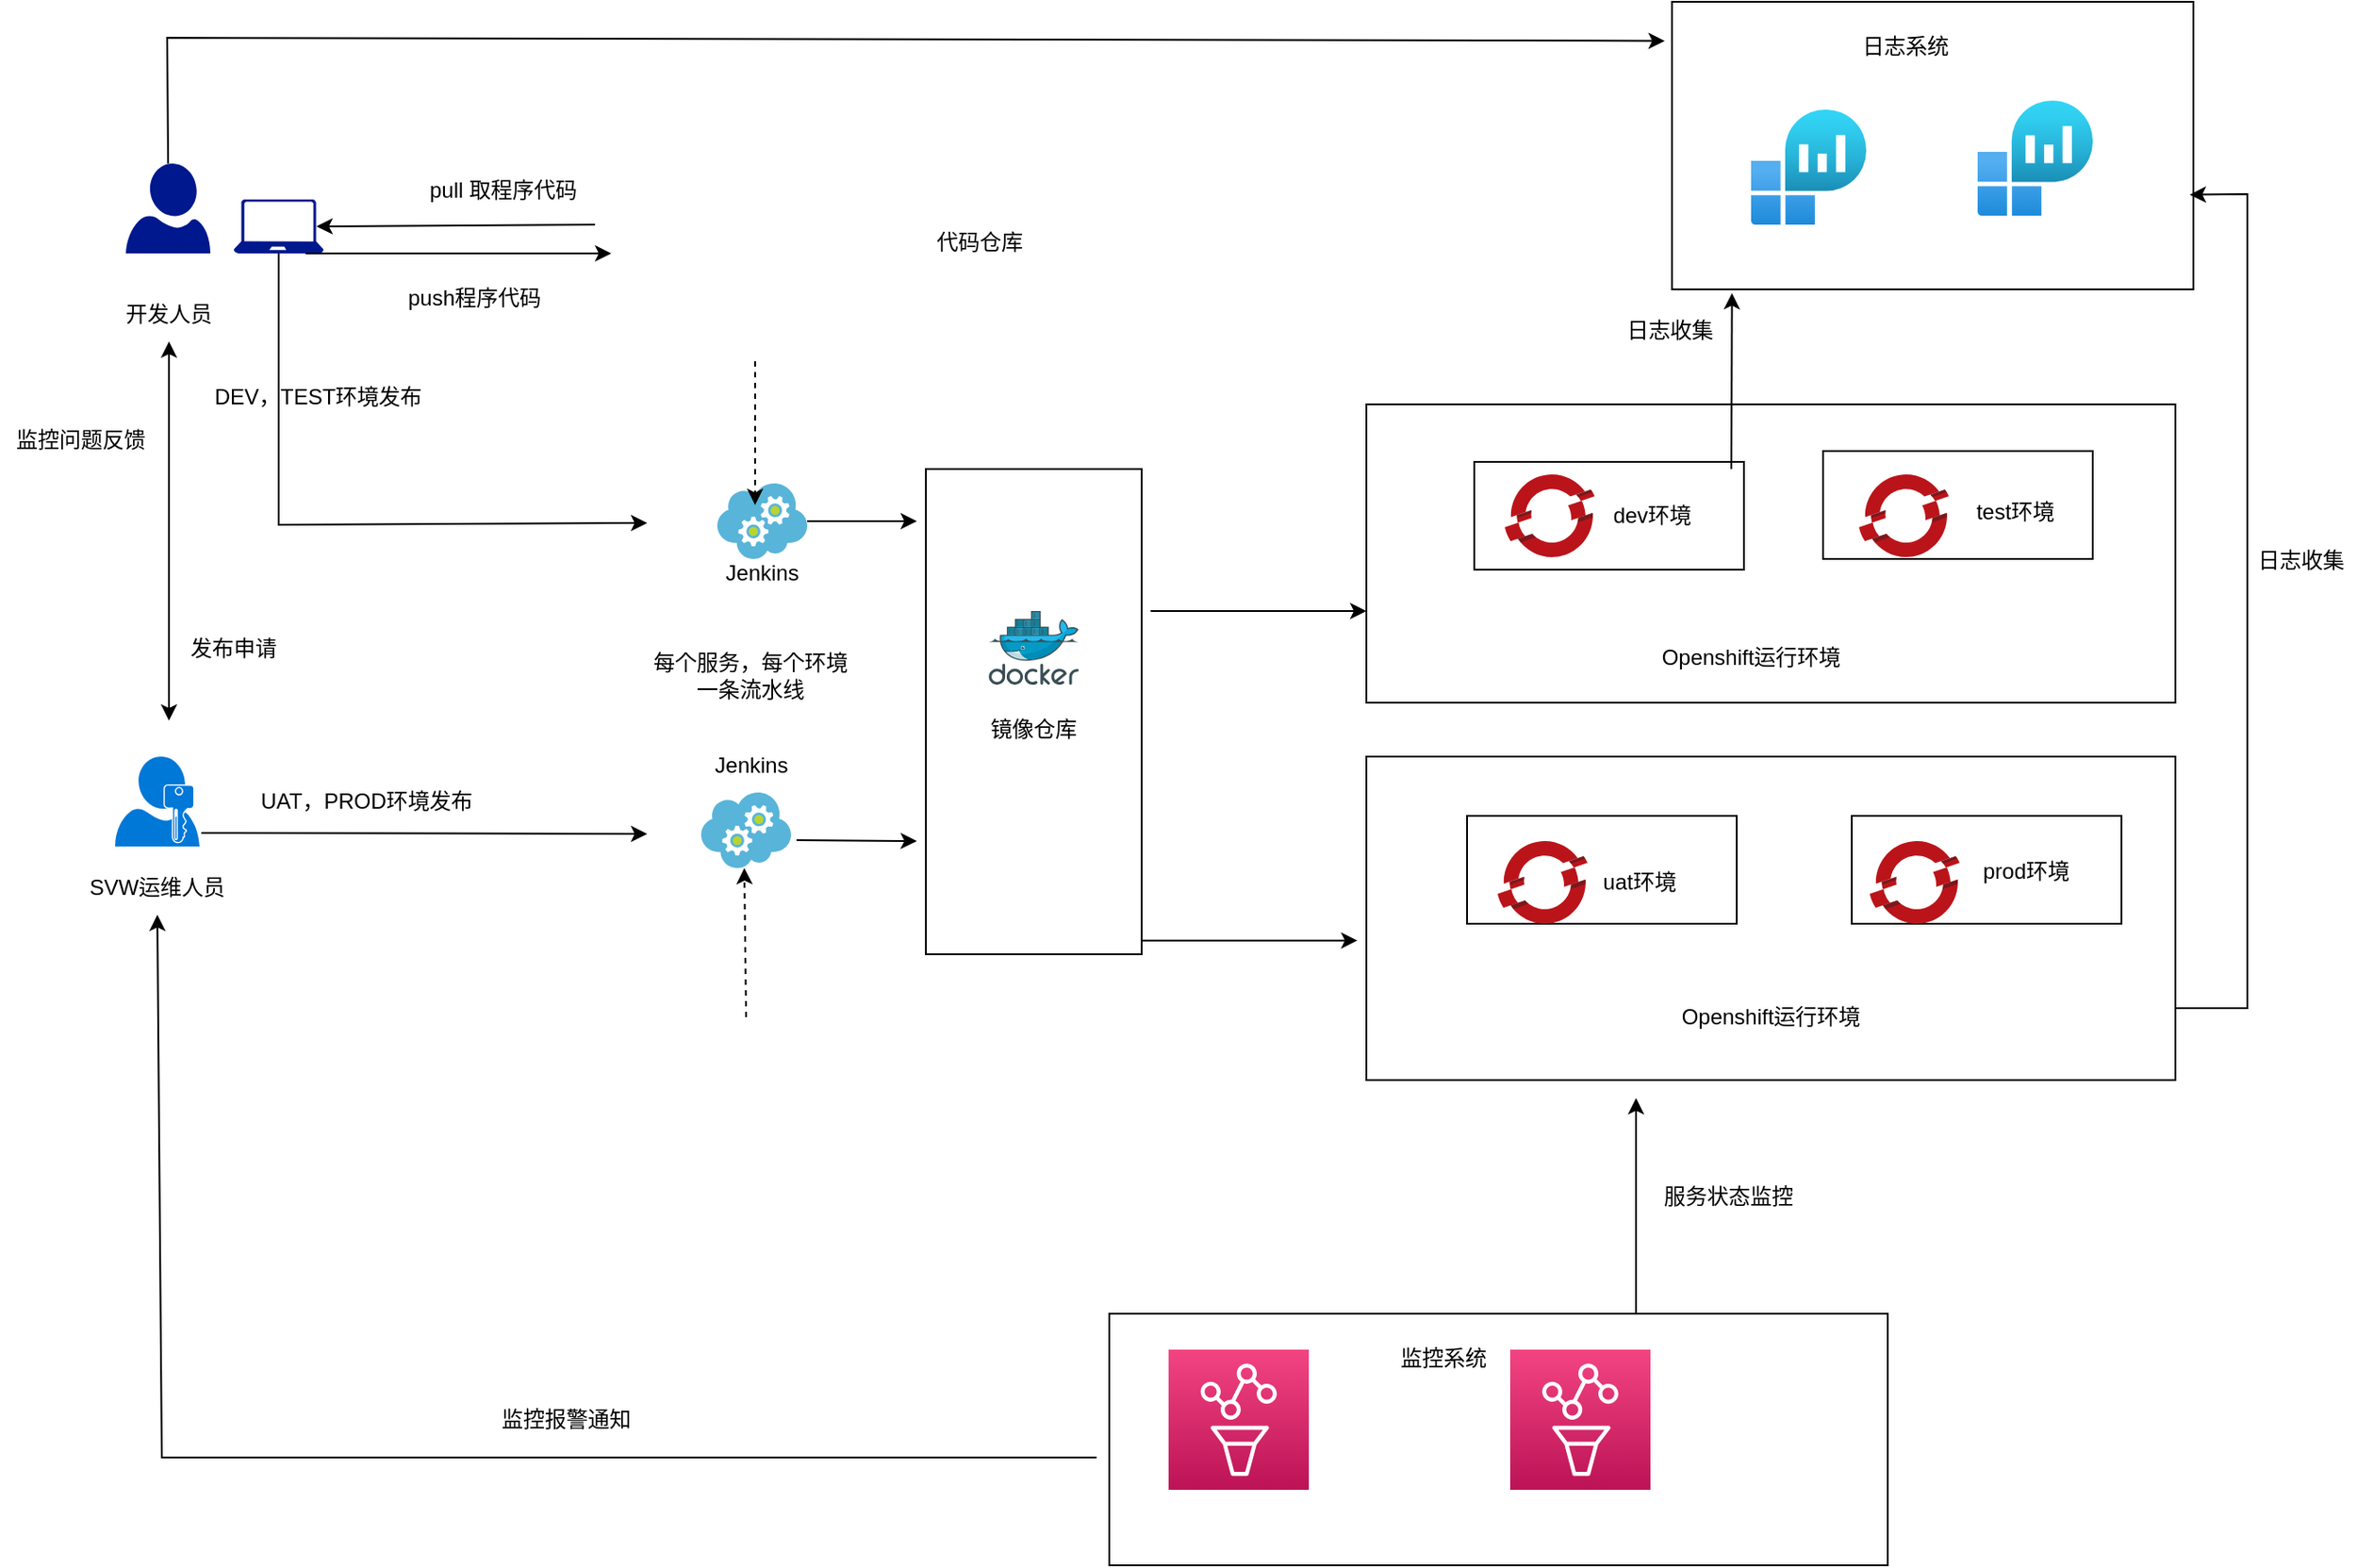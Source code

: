 <mxfile version="21.0.8" type="github">
  <diagram name="第 1 页" id="PdXPiOAoYcO0i1RdsqXi">
    <mxGraphModel dx="1272" dy="712" grid="1" gridSize="10" guides="1" tooltips="1" connect="1" arrows="1" fold="1" page="1" pageScale="1" pageWidth="827" pageHeight="1169" math="0" shadow="0">
      <root>
        <mxCell id="0" />
        <mxCell id="1" parent="0" />
        <mxCell id="vdpzPohevGCHTZ9PX8rA-117" value="" style="rounded=0;whiteSpace=wrap;html=1;" vertex="1" parent="1">
          <mxGeometry x="707" y="750" width="433" height="140" as="geometry" />
        </mxCell>
        <mxCell id="vdpzPohevGCHTZ9PX8rA-80" value="" style="rounded=0;whiteSpace=wrap;html=1;" vertex="1" parent="1">
          <mxGeometry x="1020" y="20" width="290" height="160" as="geometry" />
        </mxCell>
        <mxCell id="vdpzPohevGCHTZ9PX8rA-27" value="" style="rounded=0;whiteSpace=wrap;html=1;" vertex="1" parent="1">
          <mxGeometry x="850" y="440" width="450" height="180" as="geometry" />
        </mxCell>
        <mxCell id="vdpzPohevGCHTZ9PX8rA-70" value="" style="rounded=0;whiteSpace=wrap;html=1;" vertex="1" parent="1">
          <mxGeometry x="906" y="473" width="150" height="60" as="geometry" />
        </mxCell>
        <mxCell id="vdpzPohevGCHTZ9PX8rA-69" value="" style="rounded=0;whiteSpace=wrap;html=1;" vertex="1" parent="1">
          <mxGeometry x="1120" y="473" width="150" height="60" as="geometry" />
        </mxCell>
        <mxCell id="vdpzPohevGCHTZ9PX8rA-20" value="" style="rounded=0;whiteSpace=wrap;html=1;" vertex="1" parent="1">
          <mxGeometry x="850" y="244" width="450" height="166" as="geometry" />
        </mxCell>
        <mxCell id="vdpzPohevGCHTZ9PX8rA-68" value="" style="rounded=0;whiteSpace=wrap;html=1;" vertex="1" parent="1">
          <mxGeometry x="1104" y="270" width="150" height="60" as="geometry" />
        </mxCell>
        <mxCell id="vdpzPohevGCHTZ9PX8rA-67" value="" style="rounded=0;whiteSpace=wrap;html=1;" vertex="1" parent="1">
          <mxGeometry x="910" y="276" width="150" height="60" as="geometry" />
        </mxCell>
        <mxCell id="vdpzPohevGCHTZ9PX8rA-57" value="" style="rounded=0;whiteSpace=wrap;html=1;" vertex="1" parent="1">
          <mxGeometry x="605" y="280" width="120" height="270" as="geometry" />
        </mxCell>
        <mxCell id="vdpzPohevGCHTZ9PX8rA-1" value="" style="sketch=0;aspect=fixed;pointerEvents=1;shadow=0;dashed=0;html=1;strokeColor=none;labelPosition=center;verticalLabelPosition=bottom;verticalAlign=top;align=center;fillColor=#00188D;shape=mxgraph.azure.user" vertex="1" parent="1">
          <mxGeometry x="160" y="110" width="47" height="50" as="geometry" />
        </mxCell>
        <mxCell id="vdpzPohevGCHTZ9PX8rA-2" value="" style="sketch=0;aspect=fixed;pointerEvents=1;shadow=0;dashed=0;html=1;strokeColor=none;labelPosition=center;verticalLabelPosition=bottom;verticalAlign=top;align=center;shape=mxgraph.mscae.enterprise.user_permissions;fillColor=#0078D7;" vertex="1" parent="1">
          <mxGeometry x="154" y="440" width="47" height="50" as="geometry" />
        </mxCell>
        <mxCell id="vdpzPohevGCHTZ9PX8rA-3" value="" style="sketch=0;aspect=fixed;pointerEvents=1;shadow=0;dashed=0;html=1;strokeColor=none;labelPosition=center;verticalLabelPosition=bottom;verticalAlign=top;align=center;fillColor=#00188D;shape=mxgraph.azure.laptop" vertex="1" parent="1">
          <mxGeometry x="220" y="130" width="50" height="30" as="geometry" />
        </mxCell>
        <mxCell id="vdpzPohevGCHTZ9PX8rA-6" value="" style="endArrow=classic;html=1;rounded=0;entryX=0.92;entryY=0.5;entryDx=0;entryDy=0;entryPerimeter=0;exitX=0.925;exitY=1.133;exitDx=0;exitDy=0;exitPerimeter=0;" edge="1" parent="1" source="vdpzPohevGCHTZ9PX8rA-9" target="vdpzPohevGCHTZ9PX8rA-3">
          <mxGeometry width="50" height="50" relative="1" as="geometry">
            <mxPoint x="560" y="145" as="sourcePoint" />
            <mxPoint x="370" y="110" as="targetPoint" />
          </mxGeometry>
        </mxCell>
        <mxCell id="vdpzPohevGCHTZ9PX8rA-7" value="" style="shape=image;html=1;verticalAlign=top;verticalLabelPosition=bottom;labelBackgroundColor=#ffffff;imageAspect=0;aspect=fixed;image=https://cdn4.iconfinder.com/data/icons/socialcones/508/Gitlab-128.png;imageBackground=default;fillStyle=auto;" vertex="1" parent="1">
          <mxGeometry x="450" y="90" width="128" height="128" as="geometry" />
        </mxCell>
        <mxCell id="vdpzPohevGCHTZ9PX8rA-8" value="" style="image;sketch=0;aspect=fixed;html=1;points=[];align=center;fontSize=12;image=img/lib/mscae/Cloud_Services_Classic.svg;" vertex="1" parent="1">
          <mxGeometry x="489" y="288" width="50" height="42" as="geometry" />
        </mxCell>
        <mxCell id="vdpzPohevGCHTZ9PX8rA-9" value="pull 取程序代码" style="text;html=1;strokeColor=none;fillColor=none;align=center;verticalAlign=middle;whiteSpace=wrap;rounded=0;" vertex="1" parent="1">
          <mxGeometry x="310" y="110" width="120" height="30" as="geometry" />
        </mxCell>
        <mxCell id="vdpzPohevGCHTZ9PX8rA-10" value="开发人员" style="text;html=1;strokeColor=none;fillColor=none;align=center;verticalAlign=middle;whiteSpace=wrap;rounded=0;" vertex="1" parent="1">
          <mxGeometry x="154" y="179" width="60" height="30" as="geometry" />
        </mxCell>
        <mxCell id="vdpzPohevGCHTZ9PX8rA-11" value="" style="endArrow=classic;html=1;rounded=0;entryX=0.75;entryY=0;entryDx=0;entryDy=0;" edge="1" parent="1">
          <mxGeometry width="50" height="50" relative="1" as="geometry">
            <mxPoint x="260" y="160" as="sourcePoint" />
            <mxPoint x="430" y="160" as="targetPoint" />
          </mxGeometry>
        </mxCell>
        <mxCell id="vdpzPohevGCHTZ9PX8rA-14" value="DEV，TEST环境发布" style="text;html=1;strokeColor=none;fillColor=none;align=center;verticalAlign=middle;whiteSpace=wrap;rounded=0;" vertex="1" parent="1">
          <mxGeometry x="207" y="225" width="120" height="30" as="geometry" />
        </mxCell>
        <mxCell id="vdpzPohevGCHTZ9PX8rA-16" value="" style="endArrow=classic;html=1;rounded=0;exitX=0.5;exitY=1;exitDx=0;exitDy=0;exitPerimeter=0;" edge="1" parent="1" source="vdpzPohevGCHTZ9PX8rA-3">
          <mxGeometry width="50" height="50" relative="1" as="geometry">
            <mxPoint x="230" y="160" as="sourcePoint" />
            <mxPoint x="450" y="310" as="targetPoint" />
            <Array as="points">
              <mxPoint x="245" y="311" />
            </Array>
          </mxGeometry>
        </mxCell>
        <mxCell id="vdpzPohevGCHTZ9PX8rA-17" value="" style="endArrow=classic;html=1;rounded=0;dashed=1;entryX=0.42;entryY=0.286;entryDx=0;entryDy=0;entryPerimeter=0;" edge="1" parent="1" target="vdpzPohevGCHTZ9PX8rA-8">
          <mxGeometry width="50" height="50" relative="1" as="geometry">
            <mxPoint x="510" y="220" as="sourcePoint" />
            <mxPoint x="420" y="310" as="targetPoint" />
          </mxGeometry>
        </mxCell>
        <mxCell id="vdpzPohevGCHTZ9PX8rA-18" value="" style="image;sketch=0;aspect=fixed;html=1;points=[];align=center;fontSize=12;image=img/lib/mscae/OpenShift.svg;" vertex="1" parent="1">
          <mxGeometry x="927" y="283" width="50" height="46" as="geometry" />
        </mxCell>
        <mxCell id="vdpzPohevGCHTZ9PX8rA-19" value="" style="endArrow=classic;html=1;rounded=0;" edge="1" parent="1" source="vdpzPohevGCHTZ9PX8rA-8">
          <mxGeometry width="50" height="50" relative="1" as="geometry">
            <mxPoint x="420" y="310" as="sourcePoint" />
            <mxPoint x="600" y="309" as="targetPoint" />
          </mxGeometry>
        </mxCell>
        <mxCell id="vdpzPohevGCHTZ9PX8rA-21" value="dev环境" style="text;html=1;strokeColor=none;fillColor=none;align=center;verticalAlign=middle;whiteSpace=wrap;rounded=0;" vertex="1" parent="1">
          <mxGeometry x="979" y="291" width="60" height="30" as="geometry" />
        </mxCell>
        <mxCell id="vdpzPohevGCHTZ9PX8rA-22" value="" style="image;sketch=0;aspect=fixed;html=1;points=[];align=center;fontSize=12;image=img/lib/mscae/OpenShift.svg;" vertex="1" parent="1">
          <mxGeometry x="1124" y="283" width="50" height="46" as="geometry" />
        </mxCell>
        <mxCell id="vdpzPohevGCHTZ9PX8rA-23" value="test环境" style="text;html=1;strokeColor=none;fillColor=none;align=center;verticalAlign=middle;whiteSpace=wrap;rounded=0;" vertex="1" parent="1">
          <mxGeometry x="1181" y="289" width="60" height="30" as="geometry" />
        </mxCell>
        <mxCell id="vdpzPohevGCHTZ9PX8rA-24" value="" style="image;sketch=0;aspect=fixed;html=1;points=[];align=center;fontSize=12;image=img/lib/mscae/OpenShift.svg;" vertex="1" parent="1">
          <mxGeometry x="923" y="487" width="50" height="46" as="geometry" />
        </mxCell>
        <mxCell id="vdpzPohevGCHTZ9PX8rA-25" value="uat环境" style="text;html=1;strokeColor=none;fillColor=none;align=center;verticalAlign=middle;whiteSpace=wrap;rounded=0;" vertex="1" parent="1">
          <mxGeometry x="972" y="494" width="60" height="32" as="geometry" />
        </mxCell>
        <mxCell id="vdpzPohevGCHTZ9PX8rA-28" value="" style="image;sketch=0;aspect=fixed;html=1;points=[];align=center;fontSize=12;image=img/lib/mscae/OpenShift.svg;" vertex="1" parent="1">
          <mxGeometry x="1130" y="487" width="50" height="46" as="geometry" />
        </mxCell>
        <mxCell id="vdpzPohevGCHTZ9PX8rA-29" value="prod环境" style="text;html=1;strokeColor=none;fillColor=none;align=center;verticalAlign=middle;whiteSpace=wrap;rounded=0;" vertex="1" parent="1">
          <mxGeometry x="1182" y="489" width="70" height="30" as="geometry" />
        </mxCell>
        <mxCell id="vdpzPohevGCHTZ9PX8rA-30" value="SVW运维人员" style="text;html=1;strokeColor=none;fillColor=none;align=center;verticalAlign=middle;whiteSpace=wrap;rounded=0;" vertex="1" parent="1">
          <mxGeometry x="136.25" y="498" width="82.5" height="30" as="geometry" />
        </mxCell>
        <mxCell id="vdpzPohevGCHTZ9PX8rA-32" value="" style="image;sketch=0;aspect=fixed;html=1;points=[];align=center;fontSize=12;image=img/lib/mscae/Docker.svg;" vertex="1" parent="1">
          <mxGeometry x="640" y="359" width="50" height="41" as="geometry" />
        </mxCell>
        <mxCell id="vdpzPohevGCHTZ9PX8rA-38" value="" style="endArrow=classic;html=1;rounded=0;exitX=1.021;exitY=0.85;exitDx=0;exitDy=0;exitPerimeter=0;" edge="1" parent="1" source="vdpzPohevGCHTZ9PX8rA-2">
          <mxGeometry width="50" height="50" relative="1" as="geometry">
            <mxPoint x="200" y="490" as="sourcePoint" />
            <mxPoint x="450" y="483" as="targetPoint" />
            <Array as="points" />
          </mxGeometry>
        </mxCell>
        <mxCell id="vdpzPohevGCHTZ9PX8rA-37" value="" style="image;sketch=0;aspect=fixed;html=1;points=[];align=center;fontSize=12;image=img/lib/mscae/Cloud_Services_Classic.svg;" vertex="1" parent="1">
          <mxGeometry x="480" y="460" width="50" height="42" as="geometry" />
        </mxCell>
        <mxCell id="vdpzPohevGCHTZ9PX8rA-39" value="" style="endArrow=classic;html=1;rounded=0;exitX=1.06;exitY=0.631;exitDx=0;exitDy=0;exitPerimeter=0;" edge="1" parent="1" source="vdpzPohevGCHTZ9PX8rA-37">
          <mxGeometry width="50" height="50" relative="1" as="geometry">
            <mxPoint x="530" y="480" as="sourcePoint" />
            <mxPoint x="600" y="487" as="targetPoint" />
          </mxGeometry>
        </mxCell>
        <mxCell id="vdpzPohevGCHTZ9PX8rA-41" value="UAT，PROD环境发布" style="text;html=1;strokeColor=none;fillColor=none;align=center;verticalAlign=middle;whiteSpace=wrap;rounded=0;" vertex="1" parent="1">
          <mxGeometry x="234" y="450" width="120" height="30" as="geometry" />
        </mxCell>
        <mxCell id="vdpzPohevGCHTZ9PX8rA-42" value="" style="shape=image;html=1;verticalAlign=top;verticalLabelPosition=bottom;labelBackgroundColor=#ffffff;imageAspect=0;aspect=fixed;image=https://cdn4.iconfinder.com/data/icons/socialcones/508/Gitlab-128.png" vertex="1" parent="1">
          <mxGeometry x="441" y="585" width="128" height="128" as="geometry" />
        </mxCell>
        <mxCell id="vdpzPohevGCHTZ9PX8rA-46" value="每个服务，每个环境一条流水线" style="text;html=1;strokeColor=none;fillColor=none;align=center;verticalAlign=middle;whiteSpace=wrap;rounded=0;" vertex="1" parent="1">
          <mxGeometry x="450" y="380" width="115" height="30" as="geometry" />
        </mxCell>
        <mxCell id="vdpzPohevGCHTZ9PX8rA-50" value="Jenkins" style="text;html=1;strokeColor=none;fillColor=none;align=center;verticalAlign=middle;whiteSpace=wrap;rounded=0;" vertex="1" parent="1">
          <mxGeometry x="484" y="323" width="60" height="30" as="geometry" />
        </mxCell>
        <mxCell id="vdpzPohevGCHTZ9PX8rA-56" value="镜像仓库" style="text;html=1;strokeColor=none;fillColor=none;align=center;verticalAlign=middle;whiteSpace=wrap;rounded=0;" vertex="1" parent="1">
          <mxGeometry x="635" y="410" width="60" height="30" as="geometry" />
        </mxCell>
        <mxCell id="vdpzPohevGCHTZ9PX8rA-58" value="" style="sketch=0;points=[[0,0,0],[0.25,0,0],[0.5,0,0],[0.75,0,0],[1,0,0],[0,1,0],[0.25,1,0],[0.5,1,0],[0.75,1,0],[1,1,0],[0,0.25,0],[0,0.5,0],[0,0.75,0],[1,0.25,0],[1,0.5,0],[1,0.75,0]];points=[[0,0,0],[0.25,0,0],[0.5,0,0],[0.75,0,0],[1,0,0],[0,1,0],[0.25,1,0],[0.5,1,0],[0.75,1,0],[1,1,0],[0,0.25,0],[0,0.5,0],[0,0.75,0],[1,0.25,0],[1,0.5,0],[1,0.75,0]];outlineConnect=0;fontColor=#232F3E;gradientColor=#F34482;gradientDirection=north;fillColor=#BC1356;strokeColor=#ffffff;dashed=0;verticalLabelPosition=bottom;verticalAlign=top;align=center;html=1;fontSize=12;fontStyle=0;aspect=fixed;shape=mxgraph.aws4.resourceIcon;resIcon=mxgraph.aws4.managed_service_for_prometheus;" vertex="1" parent="1">
          <mxGeometry x="930" y="770" width="78" height="78" as="geometry" />
        </mxCell>
        <mxCell id="vdpzPohevGCHTZ9PX8rA-60" value="" style="sketch=0;points=[[0,0,0],[0.25,0,0],[0.5,0,0],[0.75,0,0],[1,0,0],[0,1,0],[0.25,1,0],[0.5,1,0],[0.75,1,0],[1,1,0],[0,0.25,0],[0,0.5,0],[0,0.75,0],[1,0.25,0],[1,0.5,0],[1,0.75,0]];points=[[0,0,0],[0.25,0,0],[0.5,0,0],[0.75,0,0],[1,0,0],[0,1,0],[0.25,1,0],[0.5,1,0],[0.75,1,0],[1,1,0],[0,0.25,0],[0,0.5,0],[0,0.75,0],[1,0.25,0],[1,0.5,0],[1,0.75,0]];outlineConnect=0;fontColor=#232F3E;gradientColor=#F34482;gradientDirection=north;fillColor=#BC1356;strokeColor=#ffffff;dashed=0;verticalLabelPosition=bottom;verticalAlign=top;align=center;html=1;fontSize=12;fontStyle=0;aspect=fixed;shape=mxgraph.aws4.resourceIcon;resIcon=mxgraph.aws4.managed_service_for_prometheus;" vertex="1" parent="1">
          <mxGeometry x="740" y="770" width="78" height="78" as="geometry" />
        </mxCell>
        <mxCell id="vdpzPohevGCHTZ9PX8rA-66" value="Openshift运行环境" style="text;html=1;strokeColor=none;fillColor=none;align=center;verticalAlign=middle;whiteSpace=wrap;rounded=0;" vertex="1" parent="1">
          <mxGeometry x="1004" y="370" width="120" height="30" as="geometry" />
        </mxCell>
        <mxCell id="vdpzPohevGCHTZ9PX8rA-73" value="监控报警通知" style="text;html=1;strokeColor=none;fillColor=none;align=center;verticalAlign=middle;whiteSpace=wrap;rounded=0;" vertex="1" parent="1">
          <mxGeometry x="360" y="794" width="90" height="30" as="geometry" />
        </mxCell>
        <mxCell id="vdpzPohevGCHTZ9PX8rA-75" value="" style="endArrow=classic;startArrow=classic;html=1;rounded=0;entryX=0.5;entryY=1;entryDx=0;entryDy=0;" edge="1" parent="1" target="vdpzPohevGCHTZ9PX8rA-10">
          <mxGeometry width="50" height="50" relative="1" as="geometry">
            <mxPoint x="184" y="420" as="sourcePoint" />
            <mxPoint x="200" y="250" as="targetPoint" />
          </mxGeometry>
        </mxCell>
        <mxCell id="vdpzPohevGCHTZ9PX8rA-76" value="发布申请" style="text;html=1;strokeColor=none;fillColor=none;align=center;verticalAlign=middle;whiteSpace=wrap;rounded=0;" vertex="1" parent="1">
          <mxGeometry x="190" y="364.5" width="60" height="30" as="geometry" />
        </mxCell>
        <mxCell id="vdpzPohevGCHTZ9PX8rA-77" value="监控问题反馈" style="text;html=1;strokeColor=none;fillColor=none;align=center;verticalAlign=middle;whiteSpace=wrap;rounded=0;" vertex="1" parent="1">
          <mxGeometry x="90" y="239" width="90" height="50" as="geometry" />
        </mxCell>
        <mxCell id="vdpzPohevGCHTZ9PX8rA-78" value="" style="image;aspect=fixed;html=1;points=[];align=center;fontSize=12;image=img/lib/azure2/management_governance/Log_Analytics_Workspaces.svg;" vertex="1" parent="1">
          <mxGeometry x="1064" y="80" width="64" height="64" as="geometry" />
        </mxCell>
        <mxCell id="vdpzPohevGCHTZ9PX8rA-79" value="" style="image;aspect=fixed;html=1;points=[];align=center;fontSize=12;image=img/lib/azure2/management_governance/Log_Analytics_Workspaces.svg;" vertex="1" parent="1">
          <mxGeometry x="1190" y="75" width="64" height="64" as="geometry" />
        </mxCell>
        <mxCell id="vdpzPohevGCHTZ9PX8rA-81" value="" style="endArrow=classic;html=1;rounded=0;entryX=-0.014;entryY=0.136;entryDx=0;entryDy=0;exitX=0.5;exitY=0;exitDx=0;exitDy=0;exitPerimeter=0;entryPerimeter=0;" edge="1" parent="1" source="vdpzPohevGCHTZ9PX8rA-1" target="vdpzPohevGCHTZ9PX8rA-80">
          <mxGeometry width="50" height="50" relative="1" as="geometry">
            <mxPoint x="183.5" y="89.289" as="sourcePoint" />
            <mxPoint x="730" y="70" as="targetPoint" />
            <Array as="points">
              <mxPoint x="183" y="40" />
            </Array>
          </mxGeometry>
        </mxCell>
        <mxCell id="vdpzPohevGCHTZ9PX8rA-82" value="" style="endArrow=classic;html=1;rounded=0;entryX=0.115;entryY=1.013;entryDx=0;entryDy=0;entryPerimeter=0;" edge="1" parent="1" target="vdpzPohevGCHTZ9PX8rA-80">
          <mxGeometry width="50" height="50" relative="1" as="geometry">
            <mxPoint x="1053" y="280" as="sourcePoint" />
            <mxPoint x="1050" y="190" as="targetPoint" />
            <Array as="points" />
          </mxGeometry>
        </mxCell>
        <mxCell id="vdpzPohevGCHTZ9PX8rA-84" value="日志系统" style="text;html=1;strokeColor=none;fillColor=none;align=center;verticalAlign=middle;whiteSpace=wrap;rounded=0;" vertex="1" parent="1">
          <mxGeometry x="1120" y="30" width="60" height="30" as="geometry" />
        </mxCell>
        <mxCell id="vdpzPohevGCHTZ9PX8rA-95" value="日志收集" style="text;html=1;strokeColor=none;fillColor=none;align=center;verticalAlign=middle;whiteSpace=wrap;rounded=0;" vertex="1" parent="1">
          <mxGeometry x="989" y="188" width="60" height="30" as="geometry" />
        </mxCell>
        <mxCell id="vdpzPohevGCHTZ9PX8rA-97" value="push程序代码" style="text;html=1;strokeColor=none;fillColor=none;align=center;verticalAlign=middle;whiteSpace=wrap;rounded=0;" vertex="1" parent="1">
          <mxGeometry x="294" y="170" width="120" height="30" as="geometry" />
        </mxCell>
        <mxCell id="vdpzPohevGCHTZ9PX8rA-98" value="代码仓库" style="text;html=1;strokeColor=none;fillColor=none;align=center;verticalAlign=middle;whiteSpace=wrap;rounded=0;" vertex="1" parent="1">
          <mxGeometry x="590" y="139" width="90" height="30" as="geometry" />
        </mxCell>
        <mxCell id="vdpzPohevGCHTZ9PX8rA-99" value="监控系统" style="text;html=1;strokeColor=none;fillColor=none;align=center;verticalAlign=middle;whiteSpace=wrap;rounded=0;" vertex="1" parent="1">
          <mxGeometry x="863" y="760" width="60" height="30" as="geometry" />
        </mxCell>
        <mxCell id="vdpzPohevGCHTZ9PX8rA-101" value="" style="endArrow=classic;html=1;rounded=0;" edge="1" parent="1">
          <mxGeometry width="50" height="50" relative="1" as="geometry">
            <mxPoint x="730" y="359" as="sourcePoint" />
            <mxPoint x="850" y="359" as="targetPoint" />
          </mxGeometry>
        </mxCell>
        <mxCell id="vdpzPohevGCHTZ9PX8rA-104" value="" style="endArrow=classic;html=1;rounded=0;entryX=0.48;entryY=1;entryDx=0;entryDy=0;entryPerimeter=0;exitX=0.5;exitY=0;exitDx=0;exitDy=0;dashed=1;" edge="1" parent="1" source="vdpzPohevGCHTZ9PX8rA-42" target="vdpzPohevGCHTZ9PX8rA-37">
          <mxGeometry width="50" height="50" relative="1" as="geometry">
            <mxPoint x="490" y="590" as="sourcePoint" />
            <mxPoint x="540" y="540" as="targetPoint" />
          </mxGeometry>
        </mxCell>
        <mxCell id="vdpzPohevGCHTZ9PX8rA-105" value="Jenkins" style="text;html=1;strokeColor=none;fillColor=none;align=center;verticalAlign=middle;whiteSpace=wrap;rounded=0;" vertex="1" parent="1">
          <mxGeometry x="477.5" y="430" width="60" height="30" as="geometry" />
        </mxCell>
        <mxCell id="vdpzPohevGCHTZ9PX8rA-108" value="Openshift运行环境" style="text;html=1;strokeColor=none;fillColor=none;align=center;verticalAlign=middle;whiteSpace=wrap;rounded=0;" vertex="1" parent="1">
          <mxGeometry x="1015" y="570" width="120" height="30" as="geometry" />
        </mxCell>
        <mxCell id="vdpzPohevGCHTZ9PX8rA-109" value="" style="endArrow=classic;html=1;rounded=0;" edge="1" parent="1">
          <mxGeometry width="50" height="50" relative="1" as="geometry">
            <mxPoint x="725" y="542.33" as="sourcePoint" />
            <mxPoint x="845" y="542.33" as="targetPoint" />
          </mxGeometry>
        </mxCell>
        <mxCell id="vdpzPohevGCHTZ9PX8rA-115" value="" style="endArrow=classic;html=1;rounded=0;entryX=0.993;entryY=0.671;entryDx=0;entryDy=0;entryPerimeter=0;" edge="1" parent="1" target="vdpzPohevGCHTZ9PX8rA-80">
          <mxGeometry width="50" height="50" relative="1" as="geometry">
            <mxPoint x="1300" y="580" as="sourcePoint" />
            <mxPoint x="1350" y="530" as="targetPoint" />
            <Array as="points">
              <mxPoint x="1340" y="580" />
              <mxPoint x="1340" y="127" />
            </Array>
          </mxGeometry>
        </mxCell>
        <mxCell id="vdpzPohevGCHTZ9PX8rA-116" value="日志收集" style="text;html=1;strokeColor=none;fillColor=none;align=center;verticalAlign=middle;whiteSpace=wrap;rounded=0;" vertex="1" parent="1">
          <mxGeometry x="1340" y="316" width="60" height="30" as="geometry" />
        </mxCell>
        <mxCell id="vdpzPohevGCHTZ9PX8rA-118" value="" style="endArrow=classic;html=1;rounded=0;entryX=0.5;entryY=1;entryDx=0;entryDy=0;" edge="1" parent="1" target="vdpzPohevGCHTZ9PX8rA-30">
          <mxGeometry width="50" height="50" relative="1" as="geometry">
            <mxPoint x="700" y="830" as="sourcePoint" />
            <mxPoint x="630" y="790" as="targetPoint" />
            <Array as="points">
              <mxPoint x="180" y="830" />
            </Array>
          </mxGeometry>
        </mxCell>
        <mxCell id="vdpzPohevGCHTZ9PX8rA-119" value="" style="endArrow=classic;html=1;rounded=0;" edge="1" parent="1">
          <mxGeometry width="50" height="50" relative="1" as="geometry">
            <mxPoint x="1000" y="750" as="sourcePoint" />
            <mxPoint x="1000" y="630" as="targetPoint" />
          </mxGeometry>
        </mxCell>
        <mxCell id="vdpzPohevGCHTZ9PX8rA-120" value="服务状态监控" style="text;html=1;strokeColor=none;fillColor=none;align=center;verticalAlign=middle;whiteSpace=wrap;rounded=0;" vertex="1" parent="1">
          <mxGeometry x="1004" y="670" width="95" height="30" as="geometry" />
        </mxCell>
      </root>
    </mxGraphModel>
  </diagram>
</mxfile>
